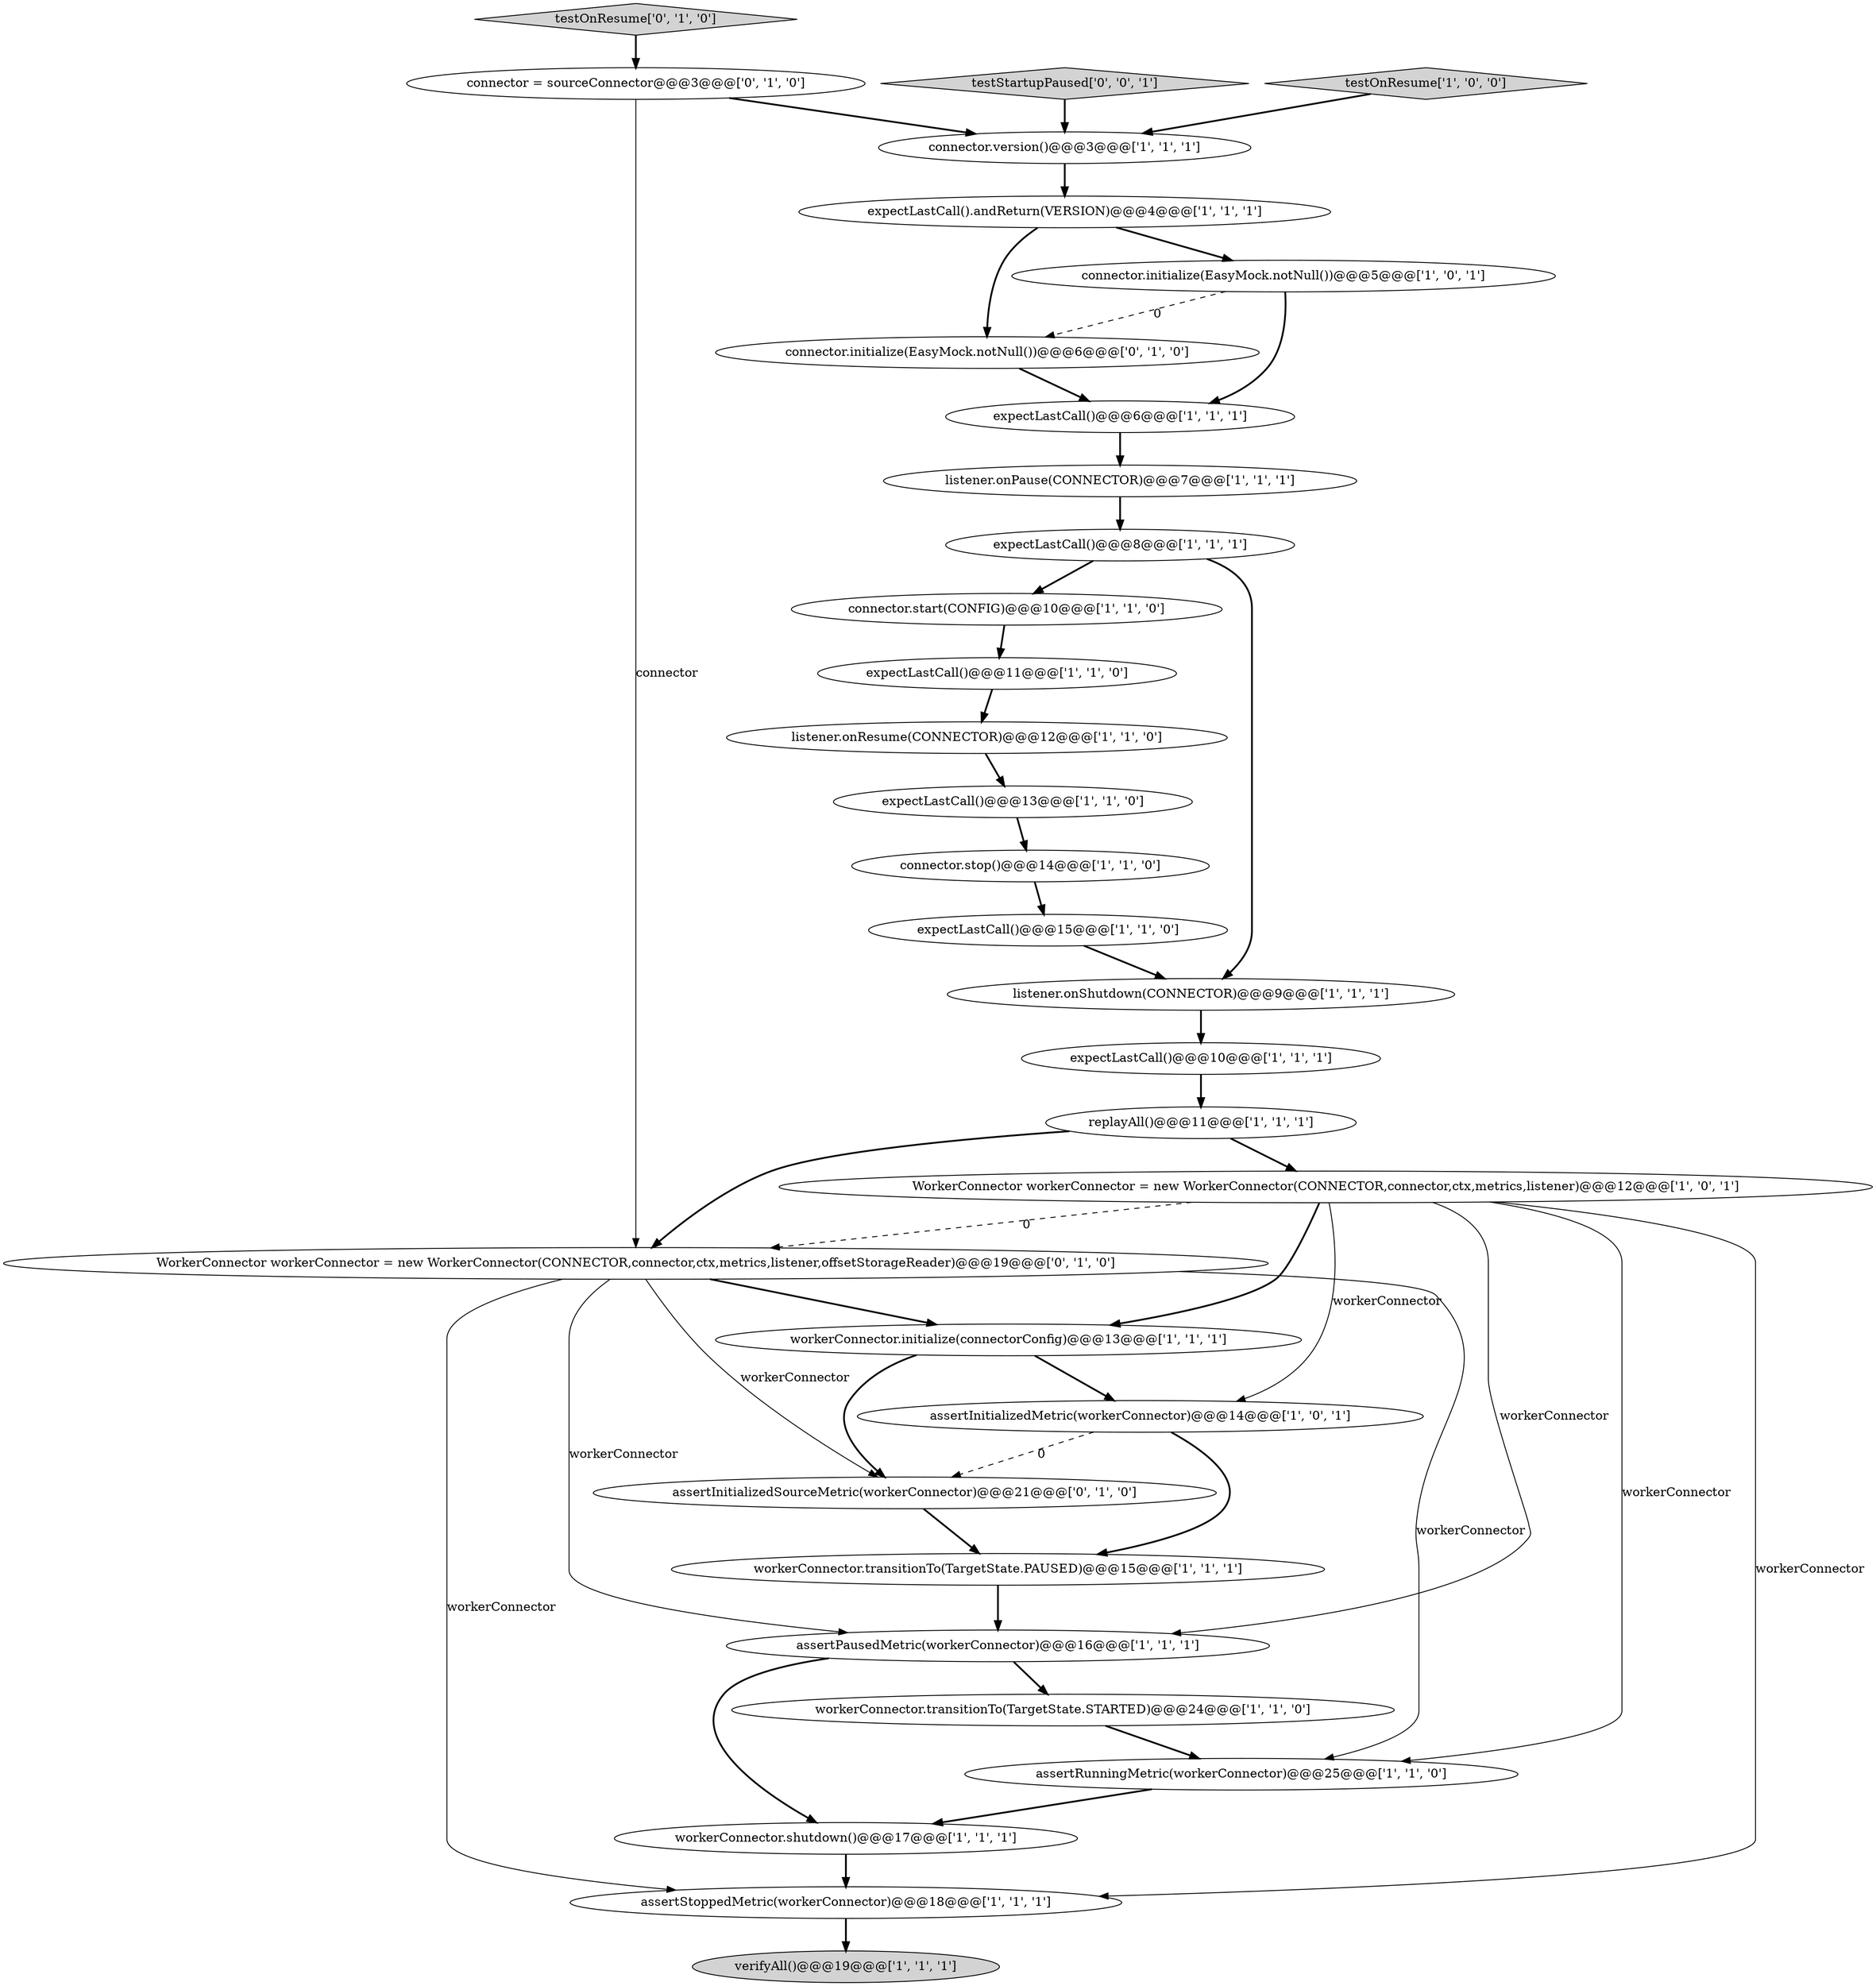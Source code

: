 digraph {
17 [style = filled, label = "expectLastCall().andReturn(VERSION)@@@4@@@['1', '1', '1']", fillcolor = white, shape = ellipse image = "AAA0AAABBB1BBB"];
16 [style = filled, label = "assertPausedMetric(workerConnector)@@@16@@@['1', '1', '1']", fillcolor = white, shape = ellipse image = "AAA0AAABBB1BBB"];
5 [style = filled, label = "workerConnector.transitionTo(TargetState.STARTED)@@@24@@@['1', '1', '0']", fillcolor = white, shape = ellipse image = "AAA0AAABBB1BBB"];
23 [style = filled, label = "listener.onShutdown(CONNECTOR)@@@9@@@['1', '1', '1']", fillcolor = white, shape = ellipse image = "AAA0AAABBB1BBB"];
4 [style = filled, label = "expectLastCall()@@@11@@@['1', '1', '0']", fillcolor = white, shape = ellipse image = "AAA0AAABBB1BBB"];
18 [style = filled, label = "workerConnector.shutdown()@@@17@@@['1', '1', '1']", fillcolor = white, shape = ellipse image = "AAA0AAABBB1BBB"];
8 [style = filled, label = "expectLastCall()@@@6@@@['1', '1', '1']", fillcolor = white, shape = ellipse image = "AAA0AAABBB1BBB"];
15 [style = filled, label = "verifyAll()@@@19@@@['1', '1', '1']", fillcolor = lightgray, shape = ellipse image = "AAA0AAABBB1BBB"];
24 [style = filled, label = "expectLastCall()@@@15@@@['1', '1', '0']", fillcolor = white, shape = ellipse image = "AAA0AAABBB1BBB"];
31 [style = filled, label = "testStartupPaused['0', '0', '1']", fillcolor = lightgray, shape = diamond image = "AAA0AAABBB3BBB"];
27 [style = filled, label = "WorkerConnector workerConnector = new WorkerConnector(CONNECTOR,connector,ctx,metrics,listener,offsetStorageReader)@@@19@@@['0', '1', '0']", fillcolor = white, shape = ellipse image = "AAA1AAABBB2BBB"];
3 [style = filled, label = "workerConnector.initialize(connectorConfig)@@@13@@@['1', '1', '1']", fillcolor = white, shape = ellipse image = "AAA0AAABBB1BBB"];
10 [style = filled, label = "assertRunningMetric(workerConnector)@@@25@@@['1', '1', '0']", fillcolor = white, shape = ellipse image = "AAA0AAABBB1BBB"];
28 [style = filled, label = "connector.initialize(EasyMock.notNull())@@@6@@@['0', '1', '0']", fillcolor = white, shape = ellipse image = "AAA1AAABBB2BBB"];
14 [style = filled, label = "connector.initialize(EasyMock.notNull())@@@5@@@['1', '0', '1']", fillcolor = white, shape = ellipse image = "AAA0AAABBB1BBB"];
13 [style = filled, label = "replayAll()@@@11@@@['1', '1', '1']", fillcolor = white, shape = ellipse image = "AAA0AAABBB1BBB"];
6 [style = filled, label = "connector.start(CONFIG)@@@10@@@['1', '1', '0']", fillcolor = white, shape = ellipse image = "AAA0AAABBB1BBB"];
22 [style = filled, label = "testOnResume['1', '0', '0']", fillcolor = lightgray, shape = diamond image = "AAA0AAABBB1BBB"];
30 [style = filled, label = "testOnResume['0', '1', '0']", fillcolor = lightgray, shape = diamond image = "AAA0AAABBB2BBB"];
1 [style = filled, label = "expectLastCall()@@@10@@@['1', '1', '1']", fillcolor = white, shape = ellipse image = "AAA0AAABBB1BBB"];
19 [style = filled, label = "WorkerConnector workerConnector = new WorkerConnector(CONNECTOR,connector,ctx,metrics,listener)@@@12@@@['1', '0', '1']", fillcolor = white, shape = ellipse image = "AAA0AAABBB1BBB"];
7 [style = filled, label = "connector.version()@@@3@@@['1', '1', '1']", fillcolor = white, shape = ellipse image = "AAA0AAABBB1BBB"];
20 [style = filled, label = "expectLastCall()@@@8@@@['1', '1', '1']", fillcolor = white, shape = ellipse image = "AAA0AAABBB1BBB"];
25 [style = filled, label = "listener.onPause(CONNECTOR)@@@7@@@['1', '1', '1']", fillcolor = white, shape = ellipse image = "AAA0AAABBB1BBB"];
29 [style = filled, label = "assertInitializedSourceMetric(workerConnector)@@@21@@@['0', '1', '0']", fillcolor = white, shape = ellipse image = "AAA1AAABBB2BBB"];
26 [style = filled, label = "connector = sourceConnector@@@3@@@['0', '1', '0']", fillcolor = white, shape = ellipse image = "AAA1AAABBB2BBB"];
11 [style = filled, label = "listener.onResume(CONNECTOR)@@@12@@@['1', '1', '0']", fillcolor = white, shape = ellipse image = "AAA0AAABBB1BBB"];
0 [style = filled, label = "workerConnector.transitionTo(TargetState.PAUSED)@@@15@@@['1', '1', '1']", fillcolor = white, shape = ellipse image = "AAA0AAABBB1BBB"];
2 [style = filled, label = "assertInitializedMetric(workerConnector)@@@14@@@['1', '0', '1']", fillcolor = white, shape = ellipse image = "AAA0AAABBB1BBB"];
12 [style = filled, label = "connector.stop()@@@14@@@['1', '1', '0']", fillcolor = white, shape = ellipse image = "AAA0AAABBB1BBB"];
9 [style = filled, label = "assertStoppedMetric(workerConnector)@@@18@@@['1', '1', '1']", fillcolor = white, shape = ellipse image = "AAA0AAABBB1BBB"];
21 [style = filled, label = "expectLastCall()@@@13@@@['1', '1', '0']", fillcolor = white, shape = ellipse image = "AAA0AAABBB1BBB"];
3->29 [style = bold, label=""];
19->3 [style = bold, label=""];
19->2 [style = solid, label="workerConnector"];
20->23 [style = bold, label=""];
30->26 [style = bold, label=""];
11->21 [style = bold, label=""];
6->4 [style = bold, label=""];
20->6 [style = bold, label=""];
13->19 [style = bold, label=""];
27->16 [style = solid, label="workerConnector"];
24->23 [style = bold, label=""];
3->2 [style = bold, label=""];
23->1 [style = bold, label=""];
27->3 [style = bold, label=""];
16->18 [style = bold, label=""];
25->20 [style = bold, label=""];
19->9 [style = solid, label="workerConnector"];
4->11 [style = bold, label=""];
9->15 [style = bold, label=""];
28->8 [style = bold, label=""];
17->14 [style = bold, label=""];
26->27 [style = solid, label="connector"];
5->10 [style = bold, label=""];
12->24 [style = bold, label=""];
21->12 [style = bold, label=""];
10->18 [style = bold, label=""];
29->0 [style = bold, label=""];
18->9 [style = bold, label=""];
13->27 [style = bold, label=""];
27->9 [style = solid, label="workerConnector"];
22->7 [style = bold, label=""];
8->25 [style = bold, label=""];
19->10 [style = solid, label="workerConnector"];
14->8 [style = bold, label=""];
17->28 [style = bold, label=""];
2->29 [style = dashed, label="0"];
27->10 [style = solid, label="workerConnector"];
16->5 [style = bold, label=""];
7->17 [style = bold, label=""];
26->7 [style = bold, label=""];
14->28 [style = dashed, label="0"];
2->0 [style = bold, label=""];
19->16 [style = solid, label="workerConnector"];
19->27 [style = dashed, label="0"];
31->7 [style = bold, label=""];
1->13 [style = bold, label=""];
27->29 [style = solid, label="workerConnector"];
0->16 [style = bold, label=""];
}
